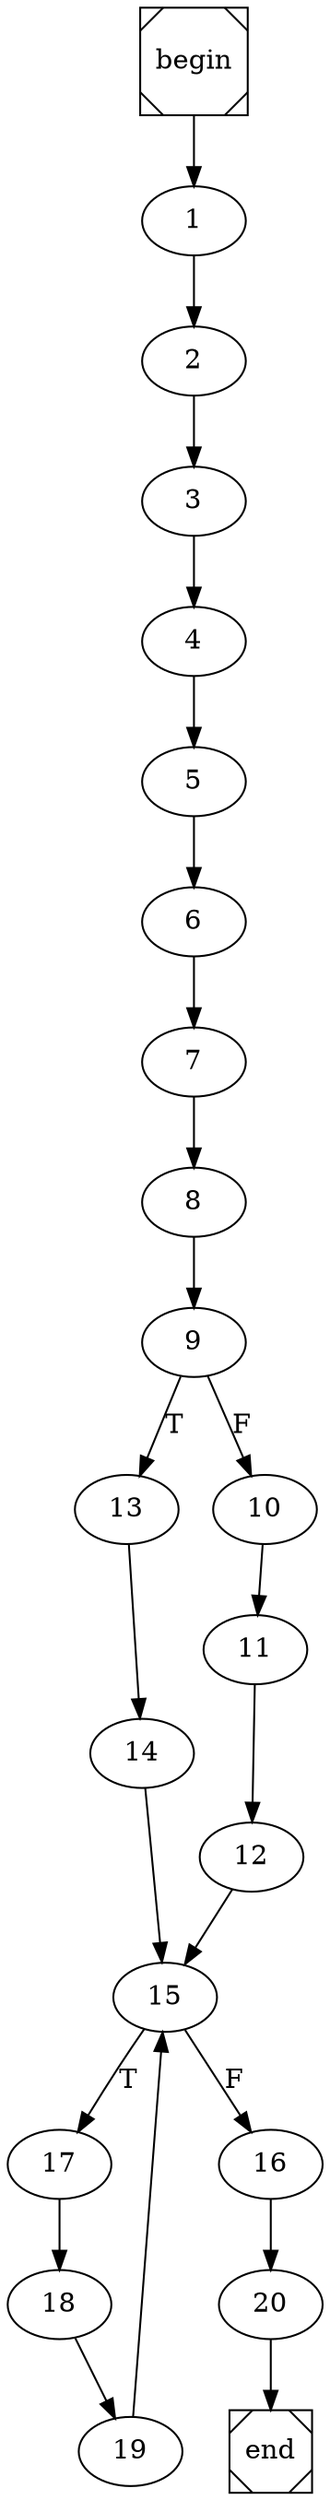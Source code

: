 digraph cfg {
	begin [shape=Msquare];
	end [shape=Msquare];
	begin -> 1;	1 -> 2;	2 -> 3;	3 -> 4;	4 -> 5;	5 -> 6;	6 -> 7;	7 -> 8;	8 -> 9;	9 -> 13[label=T];	9 -> 10[label=F];	10 -> 11;	11 -> 12;	12 -> 15;	13 -> 14;	14 -> 15;	15 -> 17[label=T];	15 -> 16[label=F];	16 -> 20;	17 -> 18;	18 -> 19;	19 -> 15;	20 -> end;}
